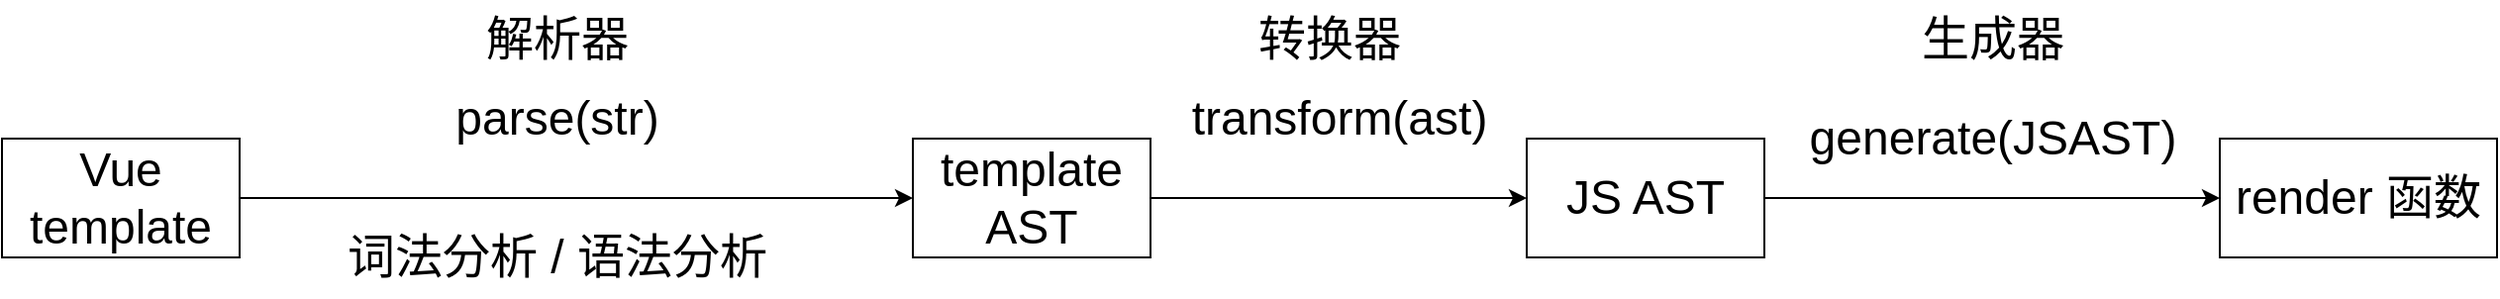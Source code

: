 <mxfile>
    <diagram id="PesHqM5uqjvqUtGSBTXp" name="第 1 页">
        <mxGraphModel dx="1404" dy="1298" grid="1" gridSize="10" guides="1" tooltips="1" connect="1" arrows="1" fold="1" page="1" pageScale="1" pageWidth="827" pageHeight="1169" math="0" shadow="0">
            <root>
                <mxCell id="0"/>
                <mxCell id="1" parent="0"/>
                <mxCell id="4" value="" style="edgeStyle=none;html=1;" parent="1" source="2" target="3" edge="1">
                    <mxGeometry relative="1" as="geometry"/>
                </mxCell>
                <mxCell id="2" value="&lt;font style=&quot;font-size: 24px;&quot;&gt;Vue template&lt;/font&gt;" style="rounded=0;whiteSpace=wrap;html=1;" parent="1" vertex="1">
                    <mxGeometry x="80" y="350" width="120" height="60" as="geometry"/>
                </mxCell>
                <mxCell id="6" value="" style="edgeStyle=none;html=1;" parent="1" source="3" target="5" edge="1">
                    <mxGeometry relative="1" as="geometry"/>
                </mxCell>
                <mxCell id="3" value="&lt;font style=&quot;font-size: 24px;&quot;&gt;template AST&lt;/font&gt;" style="rounded=0;whiteSpace=wrap;html=1;" parent="1" vertex="1">
                    <mxGeometry x="540" y="350" width="120" height="60" as="geometry"/>
                </mxCell>
                <mxCell id="8" value="" style="edgeStyle=none;html=1;fontSize=24;" parent="1" source="5" target="7" edge="1">
                    <mxGeometry relative="1" as="geometry"/>
                </mxCell>
                <mxCell id="5" value="&lt;font style=&quot;font-size: 24px;&quot;&gt;JS AST&lt;/font&gt;" style="rounded=0;whiteSpace=wrap;html=1;" parent="1" vertex="1">
                    <mxGeometry x="850" y="350" width="120" height="60" as="geometry"/>
                </mxCell>
                <mxCell id="7" value="&lt;font style=&quot;font-size: 24px;&quot;&gt;render 函数&lt;/font&gt;" style="whiteSpace=wrap;html=1;rounded=0;" parent="1" vertex="1">
                    <mxGeometry x="1200" y="350" width="140" height="60" as="geometry"/>
                </mxCell>
                <mxCell id="9" value="transform(ast)" style="text;html=1;align=center;verticalAlign=middle;resizable=0;points=[];autosize=1;strokeColor=none;fillColor=none;fontSize=24;" parent="1" vertex="1">
                    <mxGeometry x="670" y="320" width="170" height="40" as="geometry"/>
                </mxCell>
                <mxCell id="10" value="parse(str)" style="text;html=1;align=center;verticalAlign=middle;resizable=0;points=[];autosize=1;strokeColor=none;fillColor=none;fontSize=24;" parent="1" vertex="1">
                    <mxGeometry x="295" y="320" width="130" height="40" as="geometry"/>
                </mxCell>
                <mxCell id="11" value="generate(JSAST)" style="text;html=1;align=center;verticalAlign=middle;resizable=0;points=[];autosize=1;strokeColor=none;fillColor=none;fontSize=24;" parent="1" vertex="1">
                    <mxGeometry x="980" y="330" width="210" height="40" as="geometry"/>
                </mxCell>
                <mxCell id="20" value="&lt;font style=&quot;font-size: 24px;&quot;&gt;词法分析 / 语法分析&lt;/font&gt;" style="text;html=1;align=center;verticalAlign=middle;resizable=0;points=[];autosize=1;strokeColor=none;fillColor=none;" vertex="1" parent="1">
                    <mxGeometry x="240" y="390" width="240" height="40" as="geometry"/>
                </mxCell>
                <mxCell id="21" value="解析器" style="text;html=1;align=center;verticalAlign=middle;resizable=0;points=[];autosize=1;strokeColor=none;fillColor=none;fontSize=24;" vertex="1" parent="1">
                    <mxGeometry x="310" y="280" width="100" height="40" as="geometry"/>
                </mxCell>
                <mxCell id="22" value="转换器" style="text;html=1;align=center;verticalAlign=middle;resizable=0;points=[];autosize=1;strokeColor=none;fillColor=none;fontSize=24;" vertex="1" parent="1">
                    <mxGeometry x="700" y="280" width="100" height="40" as="geometry"/>
                </mxCell>
                <mxCell id="23" value="生成器" style="text;html=1;align=center;verticalAlign=middle;resizable=0;points=[];autosize=1;strokeColor=none;fillColor=none;fontSize=24;" vertex="1" parent="1">
                    <mxGeometry x="1035" y="280" width="100" height="40" as="geometry"/>
                </mxCell>
            </root>
        </mxGraphModel>
    </diagram>
</mxfile>